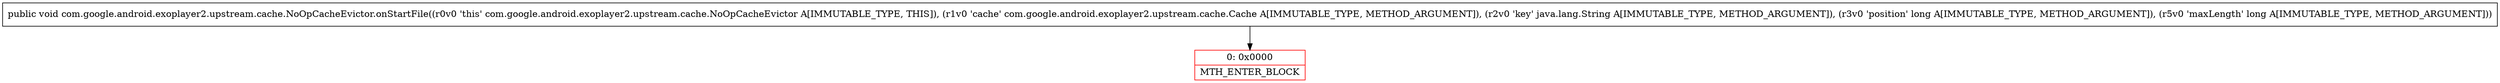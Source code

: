 digraph "CFG forcom.google.android.exoplayer2.upstream.cache.NoOpCacheEvictor.onStartFile(Lcom\/google\/android\/exoplayer2\/upstream\/cache\/Cache;Ljava\/lang\/String;JJ)V" {
subgraph cluster_Region_1286829799 {
label = "R(0)";
node [shape=record,color=blue];
}
Node_0 [shape=record,color=red,label="{0\:\ 0x0000|MTH_ENTER_BLOCK\l}"];
MethodNode[shape=record,label="{public void com.google.android.exoplayer2.upstream.cache.NoOpCacheEvictor.onStartFile((r0v0 'this' com.google.android.exoplayer2.upstream.cache.NoOpCacheEvictor A[IMMUTABLE_TYPE, THIS]), (r1v0 'cache' com.google.android.exoplayer2.upstream.cache.Cache A[IMMUTABLE_TYPE, METHOD_ARGUMENT]), (r2v0 'key' java.lang.String A[IMMUTABLE_TYPE, METHOD_ARGUMENT]), (r3v0 'position' long A[IMMUTABLE_TYPE, METHOD_ARGUMENT]), (r5v0 'maxLength' long A[IMMUTABLE_TYPE, METHOD_ARGUMENT])) }"];
MethodNode -> Node_0;
}

